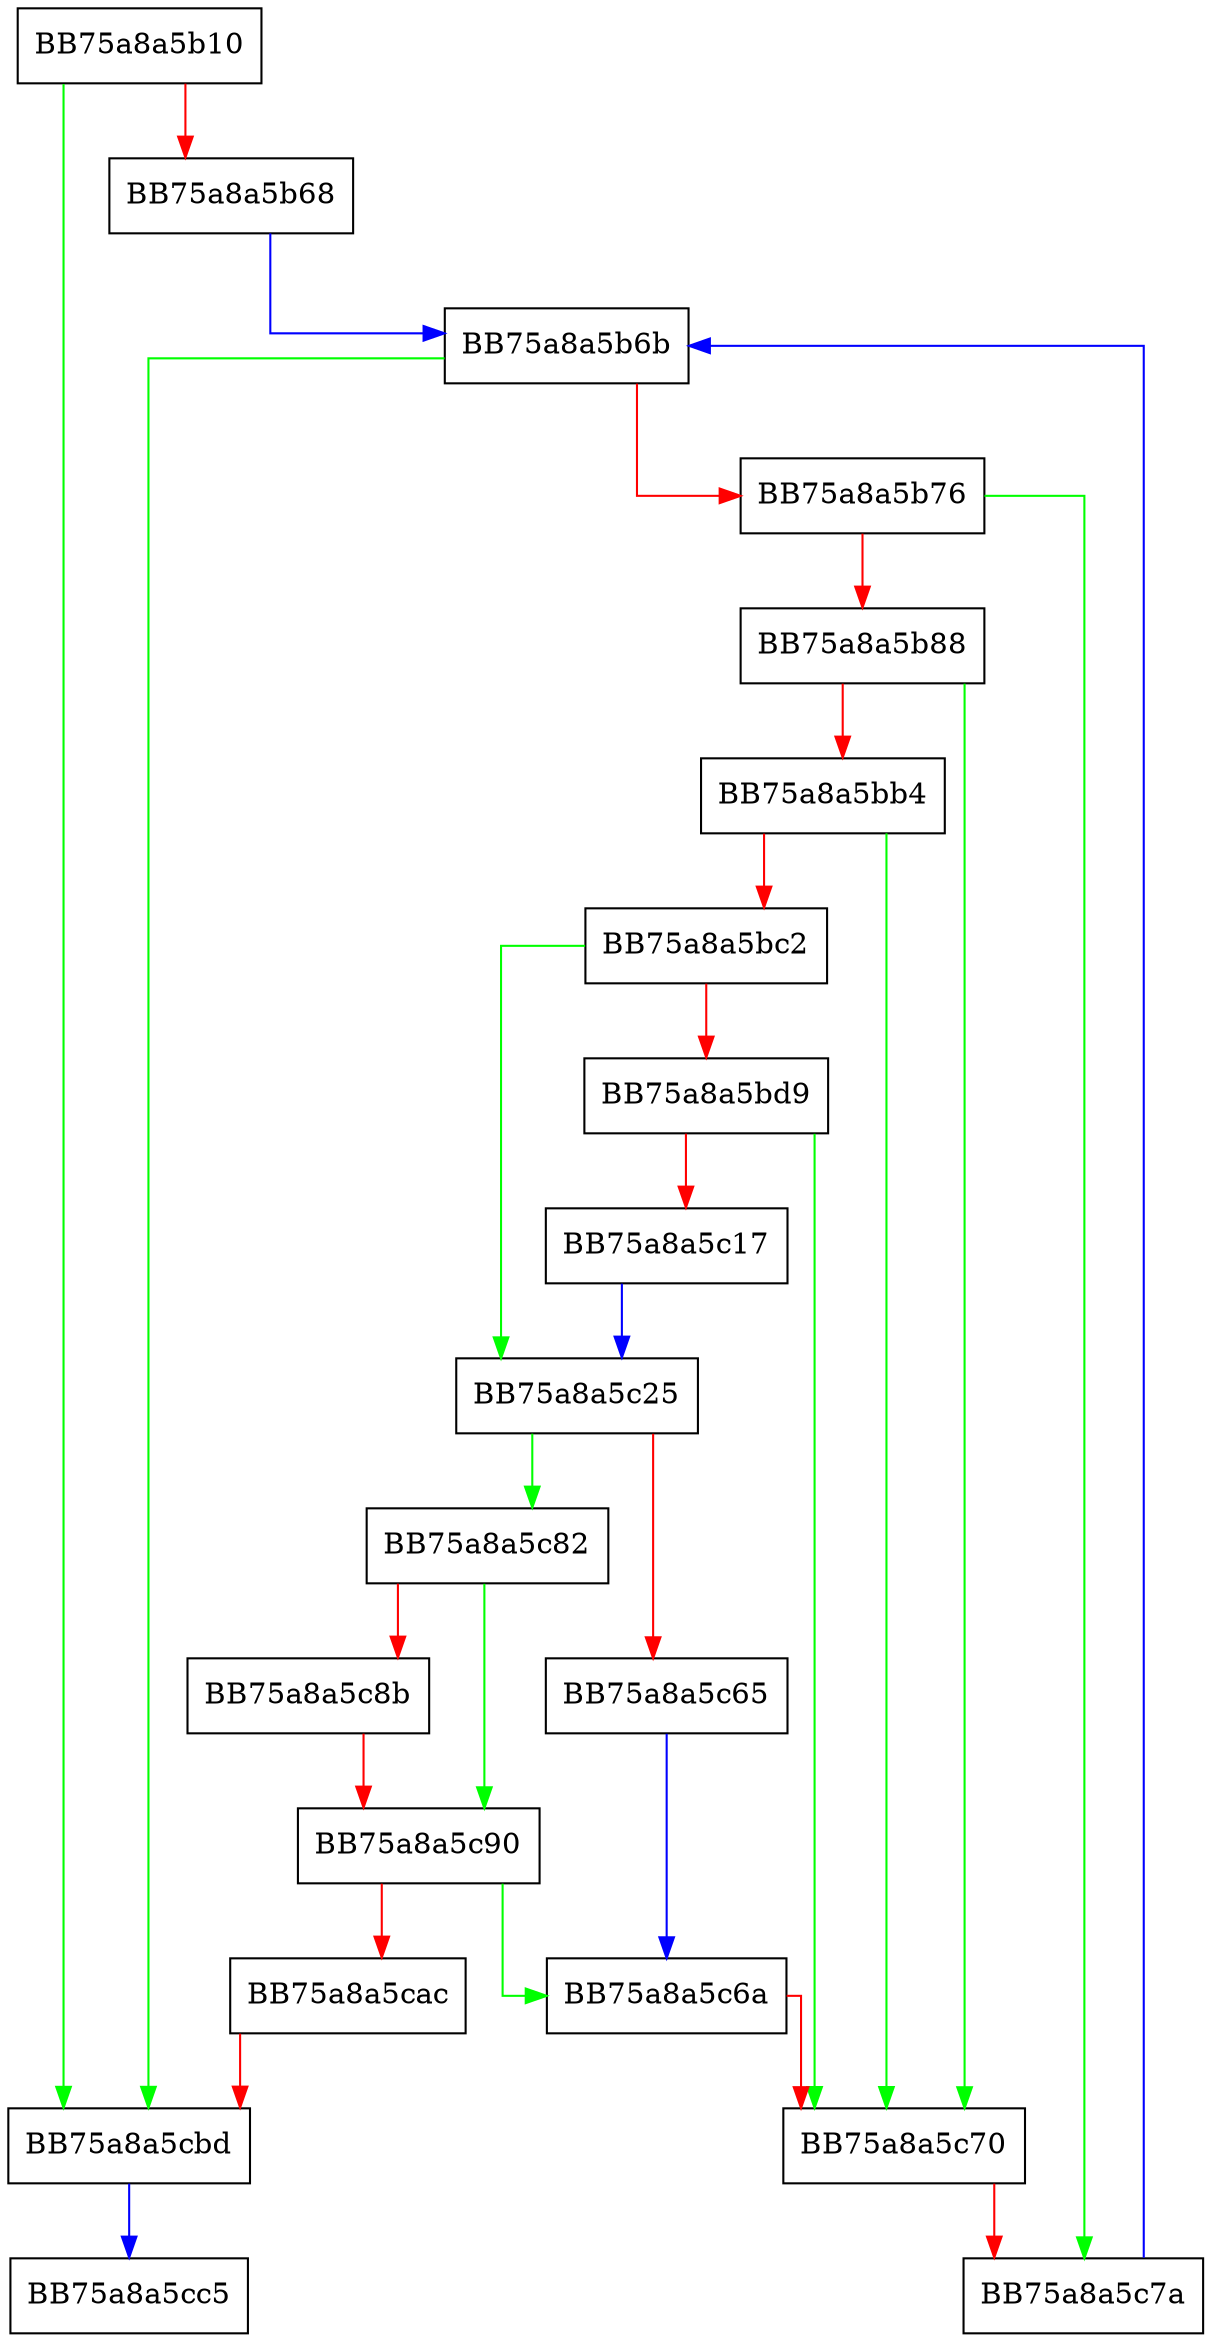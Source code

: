 digraph EnumRegistryKey {
  node [shape="box"];
  graph [splines=ortho];
  BB75a8a5b10 -> BB75a8a5cbd [color="green"];
  BB75a8a5b10 -> BB75a8a5b68 [color="red"];
  BB75a8a5b68 -> BB75a8a5b6b [color="blue"];
  BB75a8a5b6b -> BB75a8a5cbd [color="green"];
  BB75a8a5b6b -> BB75a8a5b76 [color="red"];
  BB75a8a5b76 -> BB75a8a5c7a [color="green"];
  BB75a8a5b76 -> BB75a8a5b88 [color="red"];
  BB75a8a5b88 -> BB75a8a5c70 [color="green"];
  BB75a8a5b88 -> BB75a8a5bb4 [color="red"];
  BB75a8a5bb4 -> BB75a8a5c70 [color="green"];
  BB75a8a5bb4 -> BB75a8a5bc2 [color="red"];
  BB75a8a5bc2 -> BB75a8a5c25 [color="green"];
  BB75a8a5bc2 -> BB75a8a5bd9 [color="red"];
  BB75a8a5bd9 -> BB75a8a5c70 [color="green"];
  BB75a8a5bd9 -> BB75a8a5c17 [color="red"];
  BB75a8a5c17 -> BB75a8a5c25 [color="blue"];
  BB75a8a5c25 -> BB75a8a5c82 [color="green"];
  BB75a8a5c25 -> BB75a8a5c65 [color="red"];
  BB75a8a5c65 -> BB75a8a5c6a [color="blue"];
  BB75a8a5c6a -> BB75a8a5c70 [color="red"];
  BB75a8a5c70 -> BB75a8a5c7a [color="red"];
  BB75a8a5c7a -> BB75a8a5b6b [color="blue"];
  BB75a8a5c82 -> BB75a8a5c90 [color="green"];
  BB75a8a5c82 -> BB75a8a5c8b [color="red"];
  BB75a8a5c8b -> BB75a8a5c90 [color="red"];
  BB75a8a5c90 -> BB75a8a5c6a [color="green"];
  BB75a8a5c90 -> BB75a8a5cac [color="red"];
  BB75a8a5cac -> BB75a8a5cbd [color="red"];
  BB75a8a5cbd -> BB75a8a5cc5 [color="blue"];
}